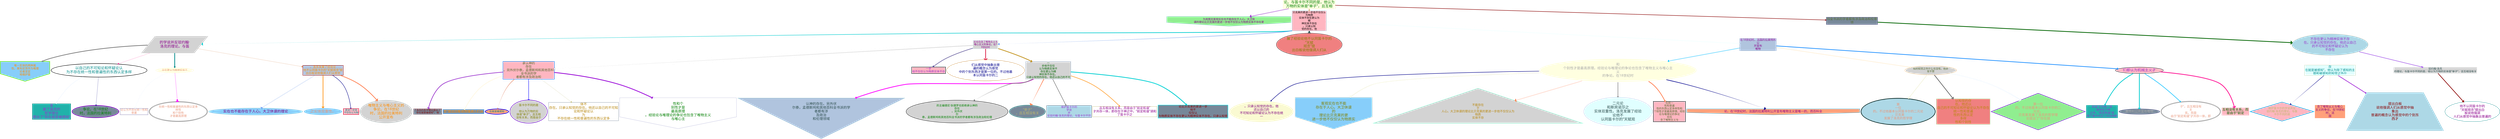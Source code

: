 strict digraph "" {
	graph [bb="0,0,40982,2267.2",
		bgcolor=transparent,
		labeljust=l,
		overlap=false,
		rankdir=TB,
		sep="+25,25"
	];
	node [fontname="Long Cang",
		label="\N"
	];
	"论。与笛卡尔不同的是，他认为
万物的实体是“单子”，且互相"	[color=cornsilk,
		fillcolor=lightyellow,
		fontcolor="#008000",
		fontsize=60,
		height=1.9444,
		label="论。与笛卡尔不同的是，他认为
万物的实体是“单子”，且互相",
		penwidth=7,
		pos="21437,2197.2",
		shape=box,
		style=filled,
		width=11.903];
	"为其既无客观实在也不能存在于人心。大卫休
谟的理论比贝克莱的更进一步他不仅仅认为物质实体不存在更"	[color=lightblue,
		fillcolor=lightgreen,
		fontcolor="#8B008B",
		fontsize=43,
		height=2.4764,
		label="为其既无客观实在也不能存在于人心。大卫休
谟的理论比贝克莱的更进一步他不仅仅认为物质实体不存在更",
		penwidth=6,
		pos="20114,1926.2",
		shape=invhouse,
		style=filled,
		width=28.43];
	"论。与笛卡尔不同的是，他认为
万物的实体是“单子”，且互相" -> "为其既无客观实在也不能存在于人心。大卫休
谟的理论比贝克莱的更进一步他不仅仅认为物质实体不存在更"	[arrowhead=normal,
		arrowsize=1.5,
		color=darkorchid,
		penwidth=12,
		pos="e,20465,1998.5 21098,2127.2 20909,2088.7 20673,2040.7 20479,2001.4",
		style=dashed];
	"贝克莱的更进一步他不仅仅认
为物质
实体不存在更认为
精
神实体不存在
。只承认知
觉的存在。他"	[color=lightblue,
		fillcolor=lightpink,
		fontcolor="#000000",
		fontsize=42,
		height=4.5833,
		label="贝克莱的更进一步他不仅仅认
为物质
实体不存在更认为
精
神实体不存在
。只承认知
觉的存在。他",
		penwidth=5,
		pos="21437,1926.2",
		shape=box,
		style=filled,
		width=7.8194];
	"论。与笛卡尔不同的是，他认为
万物的实体是“单子”，且互相" -> "贝克莱的更进一步他不仅仅认
为物质
实体不存在更认为
精
神实体不存在
。只承认知
觉的存在。他"	[arrowhead=invodot,
		arrowsize=1.25,
		color=burlywood,
		penwidth=9,
		pos="e,21437,2091.3 21437,2126.9 21437,2122.7 21437,2118.4 21437,2114",
		style=solid];
	"科全书派的学者都有涉及政治和伦理
领"	[color=darkslateblue,
		fillcolor=lightslategray,
		fontcolor="#556B2F",
		fontsize=52,
		height=1.6944,
		label="科全书派的学者都有涉及政治和伦理
领",
		penwidth=3,
		pos="30343,1926.2",
		shape=box,
		style=filled,
		width=11.736];
	"论。与笛卡尔不同的是，他认为
万物的实体是“单子”，且互相" -> "科全书派的学者都有涉及政治和伦理
领"	[arrowhead=empty,
		arrowsize=1.5,
		color=darkred,
		penwidth=7,
		pos="e,29920,1939.9 21866,2183.2 23369,2137.8 28388,1986.2 29905,1940.4",
		style=solid];
	"的学说并反驳约翰·
洛克的理论。与笛"	[color=darkseagreen,
		fillcolor=lightgrey,
		fontcolor="#8B008B",
		fontsize=60,
		height=3.8889,
		label="的学说并反驳约翰·
洛克的理论。与笛",
		penwidth=0,
		pos="2851.2,1537.3",
		shape=parallelogram,
		style=filled,
		width=14.774];
	"贝克莱的更进一步他不仅仅认
为物质
实体不存在更认为
精
神实体不存在
。只承认知
觉的存在。他" -> "的学说并反驳约翰·
洛克的理论。与笛"	[arrowhead=normal,
		arrowsize=1.25,
		color=darkturquoise,
		penwidth=12,
		pos="e,3280.6,1545.6 21155,1763.8 21152,1762.9 21149,1762 21146,1761.2 21006,1723.8 16058,1726.7 15912,1725.2 10960,1672.7 4951.7,1573.8 \
3293.3,1545.8",
		style=tapered];
	"论也包含了唯物主义与
唯心主义的争论。在1
8世纪时"	[color=lightcyan,
		fillcolor=lightgray,
		fontcolor="#8B008B",
		fontsize=40,
		height=1.9444,
		label="论也包含了唯物主义与
唯心主义的争论。在1
8世纪时",
		penwidth=5,
		pos="16128,1537.3",
		shape=box,
		style=filled,
		width=5.75];
	"贝克莱的更进一步他不仅仅认
为物质
实体不存在更认为
精
神实体不存在
。只承认知
觉的存在。他" -> "论也包含了唯物主义与
唯心主义的争论。在1
8世纪时"	[arrowhead=normal,
		arrowsize=1.75,
		color=cornflowerblue,
		penwidth=8,
		pos="e,16335,1544.8 21155,1763.9 21152,1763 21149,1762.1 21146,1761.2 20913,1694.5 17299,1575.5 16353,1545.4",
		style=tapered];
	"展了经验论他不认同笛卡尔的
“天赋
观念”提
出白板说他强调人们从"	[color=dimgrey,
		fillcolor=lightcoral,
		fontcolor="#808000",
		fontsize=57,
		height=5.218,
		label="展了经验论他不认同笛卡尔的
“天赋
观念”提
出白板说他强调人们从",
		penwidth=3,
		peripheries=2,
		pos="21437,1537.3",
		shape=ellipse,
		style=filled,
		width=15];
	"贝克莱的更进一步他不仅仅认
为物质
实体不存在更认为
精
神实体不存在
。只承认知
觉的存在。他" -> "展了经验论他不认同笛卡尔的
“天赋
观念”提
出白板说他强调人们从"	[arrowhead=invdot,
		arrowsize=1.5,
		color=darkslategray,
		penwidth=12,
		pos="e,21437,1725.3 21437,1761.1 21437,1758.2 21437,1755.4 21437,1752.5",
		style=solid];
	"在18世纪时，法国的拉美特利
公
开宣布
唯物"	[color=darkcyan,
		fillcolor=lightsteelblue,
		fontcolor="#8B008B",
		fontsize=45,
		height=2.8889,
		label="在18世纪时，法国的拉美特利
公
开宣布
唯物",
		penwidth=0,
		pos="28805,1537.3",
		shape=box,
		style=filled,
		width=8.4167];
	"贝克莱的更进一步他不仅仅认
为物质
实体不存在更认为
精
神实体不存在
。只承认知
觉的存在。他" -> "在18世纪时，法国的拉美特利
公
开宣布
唯物"	[arrowhead=halfopen,
		arrowsize=1.5,
		color=azure,
		penwidth=7,
		pos="e,28502,1554.2 21719,1910.4 22876,1849.6 27264,1619.3 28487,1555",
		style=solid];
	"不存在更认为精神实体不存
在。只承认知觉的存在。他还以自己
的不可知论和怀疑论认为
不存在"	[color=burlywood,
		fillcolor=lightblue,
		fontcolor="#9932CC",
		fontsize=54,
		height=4.9037,
		label="不存在更认为精神实体不存
在。只承认知觉的存在。他还以自己
的不可知论和怀疑论认为
不存在",
		penwidth=1,
		peripheries=2,
		pos="38189,1537.3",
		shape=ellipse,
		style=filled,
		width=17.416];
	"科全书派的学者都有涉及政治和伦理
领" -> "不存在更认为精神实体不存
在。只承认知觉的存在。他还以自己
的不可知论和怀疑论认为
不存在"	[arrowhead=normal,
		arrowsize=2,
		color=darkgreen,
		penwidth=12,
		pos="e,37572,1568.7 30766,1904.3 32064,1840.3 36002,1646.2 37552,1569.7",
		style=solid];
	"唯一实体的两种属
性。莱布尼茨作为唯理
论者坚定
地维护笛"	[color=chartreuse,
		fillcolor=lightskyblue,
		fontcolor="#FF8C00",
		fontsize=45,
		height=5.05,
		label="唯一实体的两种属
性。莱布尼茨作为唯理
论者坚定
地维护笛",
		penwidth=8,
		pos="408.17,1124.5",
		shape=invhouse,
		style=filled,
		width=11.338];
	"的学说并反驳约翰·
洛克的理论。与笛" -> "唯一实体的两种属
性。莱布尼茨作为唯理
论者坚定
地维护笛"	[arrowhead=diamond,
		arrowsize=1.25,
		color=dimgrey,
		penwidth=10,
		pos="e,701.5,1271.4 2421,1527.9 2005.8,1510.8 1362.8,1460.3 825.17,1313.5 789.07,1303.6 752.14,1291 715.89,1277",
		style=solid];
	"以自己的不可知论和怀疑论认
为不存在统一性和普遍性的东西认定多样"	[color=dimgray,
		fillcolor=white,
		fontcolor="#008B8B",
		fontsize=60,
		height=2.9721,
		label="以自己的不可知论和怀疑论认
为不存在统一性和普遍性的东西认定多样",
		penwidth=5,
		peripheries=3,
		pos="1618.2,1124.5",
		shape=ellipse,
		style=filled,
		width=21.769];
	"的学说并反驳约翰·
洛克的理论。与笛" -> "以自己的不可知论和怀疑论认
为不存在统一性和普遍性的东西认定多样"	[arrowhead=normal,
		arrowsize=1.5,
		color=deeppink,
		penwidth=6,
		pos="e,1913.1,1223.7 2433.7,1397.2 2267.9,1342 2080.6,1279.5 1927.3,1228.5",
		style=dotted];
	存在更认为精神实体不	[color=cornsilk,
		fillcolor=lightyellow,
		fontcolor="#E9967A",
		fontsize=42,
		height=1.1718,
		label=存在更认为精神实体不,
		penwidth=1,
		peripheries=2,
		pos="2851.2,1124.5",
		shape=ellipse,
		style=filled,
		width=8.6946];
	"的学说并反驳约翰·
洛克的理论。与笛" -> 存在更认为精神实体不	[arrowhead=ediamond,
		arrowsize=2,
		color=darkcyan,
		penwidth=12,
		pos="e,2851.2,1166.8 2851.2,1397.2 2851.2,1327.5 2851.2,1246.3 2851.2,1191",
		style=solid];
	"。洛克发展了经验论
他不认同笛卡尔的“天赋观念”提
出白板说他强调人们从感觉"	[color=brown,
		fillcolor=lightsteelblue,
		fontcolor="#FF8C00",
		fontsize=47,
		height=2.2778,
		label="。洛克发展了经验论
他不认同笛卡尔的“天赋观念”提
出白板说他强调人们从感觉",
		penwidth=7,
		pos="5271.2,1124.5",
		shape=box,
		style=filled,
		width=9.1944];
	"的学说并反驳约翰·
洛克的理论。与笛" -> "。洛克发展了经验论
他不认同笛卡尔的“天赋观念”提
出白板说他强调人们从感觉"	[arrowhead=ediamond,
		arrowsize=1.75,
		color=chocolate,
		penwidth=6,
		pos="e,4939.9,1181.7 3224.3,1473 3686.2,1394.6 4466.9,1262 4918.9,1185.3",
		style=dotted];
	"承认神的
存在
。另外伏尔泰，孟德斯鸠和其他百科
全书派的学
者都有涉及政治和"	[color=dodgerblue,
		fillcolor=lightpink,
		fontcolor="#556B2F",
		fontsize=52,
		height=4.0694,
		label="承认神的
存在
。另外伏尔泰，孟德斯鸠和其他百科
全书派的学
者都有涉及政治和",
		penwidth=7,
		pos="8638.2,1124.5",
		shape=box,
		style=filled,
		width=11.736];
	"论也包含了唯物主义与
唯心主义的争论。在1
8世纪时" -> "承认神的
存在
。另外伏尔泰，孟德斯鸠和其他百科
全书派的学
者都有涉及政治和"	[arrowhead=normal,
		arrowsize=1,
		color=gainsboro,
		penwidth=12,
		pos="e,9060.7,1148.6 15921,1525 14909,1469.5 10481,1226.5 9070.8,1149.2",
		style=tapered];
	"一步
他不仅仅认为物质实体不存"	[color=darkslategrey,
		fillcolor=lightpink,
		fontcolor="#9932CC",
		fontsize=45,
		height=1.5,
		label="一步
他不仅仅认为物质实体不存",
		penwidth=8,
		pos="15194,1124.5",
		shape=box,
		style=filled,
		width=7.7361];
	"论也包含了唯物主义与
唯心主义的争论。在1
8世纪时" -> "一步
他不仅仅认为物质实体不存"	[arrowhead=normal,
		arrowsize=2,
		color=darkslateblue,
		penwidth=7,
		pos="e,15264,1178.6 15921,1479.4 15792,1440.3 15623,1382.9 15481,1313.5 15410,1278.8 15336,1229.7 15281,1190.4",
		style=solid];
	"们从感觉中抽象出普
遍的概念认为感觉
中的个别东西才是第一位的。不过他基
本认同笛卡尔的二"	[color=burlywood,
		fillcolor=white,
		fontcolor="#00008B",
		fontsize=52,
		height=4.7466,
		label="们从感觉中抽象出普
遍的概念认为感觉
中的个别东西才是第一位的。不过他基
本认同笛卡尔的二",
		penwidth=4,
		peripheries=2,
		pos="16128,1124.5",
		shape=ellipse,
		style=filled,
		width=17.71];
	"论也包含了唯物主义与
唯心主义的争论。在1
8世纪时" -> "们从感觉中抽象出普
遍的概念认为感觉
中的个别东西才是第一位的。不过他基
本认同笛卡尔的二"	[arrowhead=curve,
		arrowsize=1.75,
		color=crimson,
		penwidth=11,
		pos="e,16128,1295.6 16128,1467.1 16128,1424.7 16128,1368.2 16128,1313.4",
		style=solid];
	"一
步他不仅仅
认为物质实体不
存在更认为精
神实体不存在。
只承认知觉的存在。他还以自己的不可"	[color=lightsteelblue,
		fillcolor=lightgray,
		fontcolor="#006400",
		fontsize=43,
		height=4.0278,
		label="一
步他不仅仅
认为物质实体不
存在更认为精
神实体不存在。
只承认知觉的存在。他还以自己的不可",
		penwidth=5,
		pos="17155,1124.5",
		shape=box,
		style=filled,
		width=10.319];
	"论也包含了唯物主义与
唯心主义的争论。在1
8世纪时" -> "一
步他不仅仅
认为物质实体不
存在更认为精
神实体不存在。
只承认知觉的存在。他还以自己的不可"	[arrowhead=normal,
		arrowsize=1.25,
		color=darkgoldenrod,
		penwidth=11,
		pos="e,16874,1269.5 16335,1472.4 16464,1431.1 16631,1373.8 16775,1313.5 16804,1301.6 16833,1288.5 16862,1274.9",
		style=bold];
	"和
个别性才是最高原理。经验论与唯理论的争论也包含了唯物主义与唯心主
义
的争论。在18世纪时"	[color=darkorange,
		fillcolor=lightyellow,
		fontcolor="#A9A9A9",
		fontsize=56,
		height=5.2505,
		label="和
个别性才是最高原理。经验论与唯理论的争论也包含了唯物主义与唯心主
义
的争论。在18世纪时",
		penwidth=0,
		peripheries=3,
		pos="26504,1124.5",
		shape=ellipse,
		style=filled,
		width=35.911];
	"在18世纪时，法国的拉美特利
公
开宣布
唯物" -> "和
个别性才是最高原理。经验论与唯理论的争论也包含了唯物主义与唯心主
义
的争论。在18世纪时"	[arrowhead=normal,
		arrowsize=1,
		color=deepskyblue,
		penwidth=11,
		pos="e,27320,1271.1 28502,1482.2 28205,1429.1 27738,1345.7 27330,1272.9",
		style=dashed];
	"知的知觉之外什么也没有。他非
常不赞"	[color=bisque,
		fillcolor=lightgray,
		fontcolor="#556B2F",
		fontsize=41,
		height=2.036,
		label="知的知觉之外什么也没有。他非
常不赞",
		penwidth=6,
		peripheries=2,
		pos="31639,1124.5",
		shape=ellipse,
		style=filled,
		width=11.778];
	"在18世纪时，法国的拉美特利
公
开宣布
唯物" -> "知的知觉之外什么也没有。他非
常不赞"	[arrowhead=box,
		arrowsize=1.25,
		color=blanchedalmond,
		penwidth=8,
		pos="e,31317,1172.2 29108,1492.4 29643,1414.9 30748,1254.6 31304,1174",
		style=solid];
	们都认为机械主义才	[color=darkslategrey,
		fillcolor=lightpink,
		fontcolor="#9932CC",
		fontsize=60,
		height=1.4535,
		label=们都认为机械主义才,
		penwidth=6,
		peripheries=1,
		pos="35069,1124.5",
		shape=ellipse,
		style=filled,
		width=10.941];
	"在18世纪时，法国的拉美特利
公
开宣布
唯物" -> 们都认为机械主义才	[arrowhead=normal,
		arrowsize=1,
		color=dodgerblue,
		penwidth=11,
		pos="e,34719,1148.4 29108,1516.4 30150,1448.1 33583,1222.9 34708,1149.1",
		style=solid];
	"存
在就是被感知”。他认为除了感知的主
题和被感知的知觉之外什"	[color=darkkhaki,
		fillcolor=lightcyan,
		fontcolor="#008B8B",
		fontsize=50,
		height=2.4028,
		label="存
在就是被感知”。他认为除了感知的主
题和被感知的知觉之外什",
		penwidth=2,
		pos="38189,1124.5",
		shape=box,
		style=filled,
		width=11.625];
	"不存在更认为精神实体不存
在。只承认知觉的存在。他还以自己
的不可知论和怀疑论认为
不存在" -> "存
在就是被感知”。他认为除了感知的主
题和被感知的知觉之外什"	[arrowhead=normal,
		arrowsize=1,
		color=aliceblue,
		penwidth=6,
		pos="e,38189,1211.1 38189,1360.6 38189,1312.8 38189,1262.8 38189,1221.2",
		style=bold];
	"驳约翰·洛克
的理论。与笛卡尔不同的是，他认为万物的实体是“单子”，且互相没有关"	[color=white,
		fillcolor=lightgray,
		fontcolor="#2F4F4F",
		fontsize=43,
		height=1.4167,
		label="驳约翰·洛克
的理论。与笛卡尔不同的是，他认为万物的实体是“单子”，且互相没有关",
		penwidth=4,
		pos="39921,1124.5",
		shape=box,
		style=filled,
		width=19.028];
	"不存在更认为精神实体不存
在。只承认知觉的存在。他还以自己
的不可知论和怀疑论认为
不存在" -> "驳约翰·洛克
的理论。与笛卡尔不同的是，他认为万物的实体是“单子”，且互相没有关"	[arrowhead=invdot,
		arrowsize=1.5,
		color=blueviolet,
		penwidth=6,
		pos="e,39710,1175.5 38667,1423 38997,1344.6 39423,1243.7 39684,1181.8",
		style=solid];
	"发
展了洛克的
哲学理论
提出了“存在就是被感知”"	[color=firebrick,
		fillcolor=lightseagreen,
		fontcolor="#9932CC",
		fontsize=58,
		height=3.6667,
		label="发
展了洛克的
哲学理论
提出了“存在就是被感知”",
		penwidth=1,
		pos="841.17,449.72",
		shape=box,
		style=filled,
		width=8.7917];
	"以自己的不可知论和怀疑论认
为不存在统一性和普遍性的东西认定多样" -> "发
展了洛克的
哲学理论
提出了“存在就是被感知”"	[arrowhead=invdot,
		arrowsize=2,
		color=aliceblue,
		penwidth=6,
		pos="e,912.96,581.83 1363.1,1023.2 1295.3,989.78 1225,948.33 1167.2,899.44 1072.1,819.1 989.97,705.53 931.91,612.74",
		style=solid];
	"争论。在18世纪
时，法国的拉美特利"	[color=darkviolet,
		fillcolor=lightslategrey,
		fontcolor="#008000",
		fontsize=58,
		height=2.7824,
		label="争论。在18世纪
时，法国的拉美特利",
		penwidth=5,
		peripheries=2,
		pos="1559.2,449.72",
		shape=ellipse,
		style=filled,
		width=10.639];
	"以自己的不可知论和怀疑论认
为不存在统一性和普遍性的东西认定多样" -> "争论。在18世纪
时，法国的拉美特利"	[arrowhead=box,
		arrowsize=1,
		color=darkblue,
		penwidth=8,
		pos="e,1567.9,550.09 1608.9,1017.2 1597.9,892.41 1579.8,686.36 1568.8,560.16",
		style=dotted];
	"论认为不存在统一性和
普遍"	[color=darkslateblue,
		fillcolor=lightskyblue,
		fontcolor="#E9967A",
		fontsize=44,
		height=1.4444,
		label="论认为不存在统一性和
普遍",
		penwidth=3,
		pos="2190.2,449.72",
		shape=box,
		width=6.375];
	存在更认为精神实体不 -> "论认为不存在统一性和
普遍"	[arrowhead=normal,
		arrowsize=1.5,
		color=aliceblue,
		penwidth=9,
		pos="e,2206.1,501.91 2738.1,1085 2645.5,1048.9 2516,987.26 2428.2,899.44 2315.9,787.2 2243.8,610.86 2210.9,516.12",
		style=dotted];
	"在统一性和普遍性的东西认定多
样性
和个别性
才是最高原理"	[color=darkgrey,
		fillcolor=lightsteelblue,
		fontcolor="#E9967A",
		fontsize=46,
		height=4.3863,
		label="在统一性和普遍性的东西认定多
样性
和个别性
才是最高原理",
		penwidth=8,
		peripheries=3,
		pos="2910.2,449.72",
		shape=ellipse,
		width=13.127];
	存在更认为精神实体不 -> "在统一性和普遍性的东西认定多
样性
和个别性
才是最高原理"	[arrowhead=invodot,
		arrowsize=1.75,
		color=fuchsia,
		penwidth=11,
		pos="e,2896.4,607.57 2854.8,1082.1 2862.4,995.93 2880.2,792.24 2893.6,639.36",
		style=dotted];
	实在也不能存在于人心。大卫休谟的理论	[color=lightblue,
		fillcolor=lightskyblue,
		fontcolor="#800080",
		fontsize=59,
		height=1.545,
		label=实在也不能存在于人心。大卫休谟的理论,
		penwidth=4,
		peripheries=2,
		pos="4170.2,449.72",
		shape=ellipse,
		style=filled,
		width=21.383];
	"。洛克发展了经验论
他不认同笛卡尔的“天赋观念”提
出白板说他强调人们从感觉" -> 实在也不能存在于人心。大卫休谟的理论	[arrowhead=inv,
		arrowsize=1.5,
		color=cornflowerblue,
		penwidth=10,
		pos="e,4259.3,505.18 5138.4,1042.3 4915.8,906.3 4472.1,635.22 4272.1,513.01",
		style=dotted];
	之实体双重性。	[color=blueviolet,
		fillcolor=lightskyblue,
		fontcolor="#E9967A",
		fontsize=60,
		height=1.5646,
		label=之实体双重性。,
		penwidth=0,
		peripheries=2,
		pos="5271.2,449.72",
		shape=ellipse,
		style=filled,
		width=8.6946];
	"。洛克发展了经验论
他不认同笛卡尔的“天赋观念”提
出白板说他强调人们从感觉" -> 之实体双重性。	[arrowhead=normal,
		arrowsize=1.5,
		color=darkorange,
		penwidth=10,
		pos="e,5271.2,506.3 5271.2,1042.3 5271.2,909.29 5271.2,647.1 5271.2,521.31",
		style=solid];
	"更进一步他
不仅仅认为物"	[color=crimson,
		fillcolor=lightpink,
		fontcolor="#008B8B",
		fontsize=40,
		height=1.3333,
		label="更进一步他
不仅仅认为物",
		penwidth=7,
		pos="5730.2,449.72",
		shape=box,
		style=filled,
		width=3.5417];
	"。洛克发展了经验论
他不认同笛卡尔的“天赋观念”提
出白板说他强调人们从感觉" -> "更进一步他
不仅仅认为物"	[arrowhead=vee,
		arrowsize=1.5,
		color=darkblue,
		penwidth=6,
		pos="e,5726,497.81 5430.3,1042.4 5488.7,1005.8 5550.9,957.51 5593.2,899.44 5680,780.26 5712.5,605.26 5724.1,512.97",
		style=solid];
	"唯物主义与唯心主义的
争论。在18世纪
时，法国的拉美特利
公开宣布"	[color=cadetblue,
		fillcolor=lightgrey,
		fontcolor="#FF8C00",
		fontsize=59,
		height=5.264,
		label="唯物主义与唯心主义的
争论。在18世纪
时，法国的拉美特利
公开宣布",
		penwidth=1,
		peripheries=1,
		pos="6306.2,449.72",
		shape=ellipse,
		style=filled,
		width=11.962];
	"。洛克发展了经验论
他不认同笛卡尔的“天赋观念”提
出白板说他强调人们从感觉" -> "唯物主义与唯心主义的
争论。在18世纪
时，法国的拉美特利
公开宣布"	[arrowhead=normal,
		arrowsize=2,
		color=coral,
		penwidth=11,
		pos="e,6164.3,628.88 5561.7,1042.4 5662.7,1007.1 5773.7,959.71 5866.2,899.44 5972.5,830.17 6073,731.25 6151,643.91",
		style=solid];
	"了洛克的哲学理论提出了“
存在就是被感知”。他"	[color=lightcoral,
		fillcolor=lightslategrey,
		fontcolor="#800000",
		fontsize=40,
		height=1.3333,
		label="了洛克的哲学理论提出了“
存在就是被感知”。他",
		penwidth=2,
		pos="6988.2,449.72",
		shape=box,
		style=filled,
		width=6.4861];
	"承认神的
存在
。另外伏尔泰，孟德斯鸠和其他百科
全书派的学
者都有涉及政治和" -> "了洛克的哲学理论提出了“
存在就是被感知”。他"	[arrowhead=normal,
		arrowsize=1.5,
		color=darkorchid,
		penwidth=10,
		pos="e,6999,498 8215.3,1097.1 7859.9,1067.7 7385.9,1009 7231.2,899.44 7097.2,804.57 7029.9,611.97 7002.9,512.8",
		style=solid];
	念”提出白板说他强调人们从	[color=dodgerblue,
		fillcolor=lightslategray,
		fontcolor="#FF8C00",
		fontsize=53,
		height=0.91667,
		label=念”提出白板说他强调人们从,
		penwidth=6,
		pos="7577.2,449.72",
		shape=box,
		style=filled,
		width=9.3611];
	"承认神的
存在
。另外伏尔泰，孟德斯鸠和其他百科
全书派的学
者都有涉及政治和" -> 念”提出白板说他强调人们从	[arrowhead=invdot,
		arrowsize=1.25,
		color=cornsilk,
		penwidth=8,
		pos="e,7593,483.02 8215.7,1037.6 8114.2,1004.8 8010.1,960.07 7923.2,899.44 7769.7,792.43 7653.3,596.71 7603.6,503.18",
		style=solid];
	在就是被感知	[color=blue,
		fillcolor=lightsalmon,
		fontcolor="#008080",
		fontsize=41,
		height=1.1521,
		label=在就是被感知,
		penwidth=6,
		peripheries=2,
		pos="8123.2,449.72",
		shape=ellipse,
		style=filled,
		width=5.2966];
	"承认神的
存在
。另外伏尔泰，孟德斯鸠和其他百科
全书派的学
者都有涉及政治和" -> 在就是被感知	[arrowhead=normal,
		arrowsize=1,
		color=darksalmon,
		penwidth=9,
		pos="e,8133.2,491.17 8401.4,977.63 8372.5,953.76 8345.2,927.54 8322.2,899.44 8220.1,774.65 8160.2,589.2 8135.9,500.93",
		style=tapered];
	"笛卡尔不同的是
，
他认为万物的实
体是“单子”，且互相
没有关系，而是由于"	[color=blueviolet,
		fillcolor=lightgray,
		fontcolor="#808000",
		fontsize=46,
		height=5.2769,
		label="笛卡尔不同的是
，
他认为万物的实
体是“单子”，且互相
没有关系，而是由于",
		penwidth=4,
		peripheries=2,
		pos="8638.2,449.72",
		shape=ellipse,
		style=filled,
		width=8.5178];
	"承认神的
存在
。另外伏尔泰，孟德斯鸠和其他百科
全书派的学
者都有涉及政治和" -> "笛卡尔不同的是
，
他认为万物的实
体是“单子”，且互相
没有关系，而是由于"	[arrowhead=curve,
		arrowsize=1.75,
		color=blue,
		penwidth=6,
		pos="e,8638.2,639.82 8638.2,977.9 8638.2,884.31 8638.2,761.27 8638.2,657.6",
		style=solid];
	"体不
存在。只承认知觉的存在。他还以自己的不可知
论和怀疑论认
为
不存在统一性和普遍性的东西认定多"	[color=lightslategray,
		fillcolor=lightpink,
		fontcolor="#B8860B",
		fontsize=54,
		height=4.2083,
		label="体不
存在。只承认知觉的存在。他还以自己的不可知
论和怀疑论认
为
不存在统一性和普遍性的东西认定多",
		penwidth=4,
		pos="9538.2,449.72",
		shape=box,
		width=15.986];
	"承认神的
存在
。另外伏尔泰，孟德斯鸠和其他百科
全书派的学
者都有涉及政治和" -> "体不
存在。只承认知觉的存在。他还以自己的不可知
论和怀疑论认
为
不存在统一性和普遍性的东西认定多"	[arrowhead=normal,
		arrowsize=1.5,
		color=darkkhaki,
		penwidth=6,
		pos="e,9345.9,601.41 8845.9,977.88 8882.2,951.99 8919.4,925.1 8954.2,899.44 9081.6,805.38 9222.4,697.3 9333.9,610.78",
		style=dotted];
	"性和个
别性才是
最高原理
。经验论与唯理论的争论也包含了唯物主义
与唯心主"	[color=darkblue,
		fillcolor=lightgreen,
		fontcolor="#008000",
		fontsize=57,
		height=7.842,
		label="性和个
别性才是
最高原理
。经验论与唯理论的争论也包含了唯物主义
与唯心主",
		penwidth=1,
		pos="11093,449.72",
		shape=invhouse,
		width=26.707];
	"承认神的
存在
。另外伏尔泰，孟德斯鸠和其他百科
全书派的学
者都有涉及政治和" -> "性和个
别性才是
最高原理
。经验论与唯理论的争论也包含了唯物主义
与唯心主"	[arrowhead=inv,
		arrowsize=1,
		color=darkviolet,
		penwidth=12,
		pos="e,10670,678.04 9060.9,1091.7 9361.7,1061.4 9772.8,1004.2 10122,899.44 10304,844.83 10496,762.13 10661,682.55",
		style=solid];
	"认神的存在。另外伏
尔泰，孟德斯鸠和其他百科全书派的学
者都有涉
及政治
和伦理领域"	[color=lightseagreen,
		fillcolor=lightsteelblue,
		fontcolor="#2F4F4F",
		fontsize=56,
		height=12.492,
		label="认神的存在。另外伏
尔泰，孟德斯鸠和其他百科全书派的学
者都有涉
及政治
和伦理领域",
		penwidth=1,
		pos="13448,449.72",
		shape=invtriangle,
		style=filled,
		width=38.223];
	"一
步他不仅仅
认为物质实体不
存在更认为精
神实体不存在。
只承认知觉的存在。他还以自己的不可" -> "认神的存在。另外伏
尔泰，孟德斯鸠和其他百科全书派的学
者都有涉
及政治
和伦理领域"	[arrowhead=open,
		arrowsize=1.75,
		color=fuchsia,
		penwidth=12,
		pos="e,14011,674.77 16902,979.4 16861,961.45 16818,945.79 16775,935.44 16565,884.35 15046,935.08 14833,899.44 14563,854.12 14272,766.53 \
14028,680.68",
		style=solid];
	"的主编德尼·狄德罗也拒绝承认神的
存在
。另外伏
尔
泰，孟德斯鸠和其他百科全书派的学者都有涉及政治和伦理"	[color=dimgrey,
		fillcolor=lightgrey,
		fontcolor="#008000",
		fontsize=44,
		height=5.0934,
		label="的主编德尼·狄德罗也拒绝承认神的
存在
。另外伏
尔
泰，孟德斯鸠和其他百科全书派的学者都有涉及政治和伦理",
		penwidth=3,
		peripheries=3,
		pos="15675,449.72",
		shape=ellipse,
		style=filled,
		width=23.144];
	"一
步他不仅仅
认为物质实体不
存在更认为精
神实体不存在。
只承认知觉的存在。他还以自己的不可" -> "的主编德尼·狄德罗也拒绝承认神的
存在
。另外伏
尔
泰，孟德斯鸠和其他百科全书派的学者都有涉及政治和伦理"	[arrowhead=normal,
		arrowsize=1,
		color=dimgrey,
		penwidth=11,
		pos="e,15941,623.7 16891,979.46 16853,962.64 16814,947.29 16775,935.44 16665,901.33 16627,935.21 16517,899.44 16318,834.64 16110,724.18 \
15950,629.08",
		style=tapered];
	"“单子”
，且互相没有关"	[color=cadetblue,
		fillcolor=lightslategray,
		fontcolor="#BDB76B",
		fontsize=55,
		height=2.7757,
		label="“单子”
，且互相没有关",
		penwidth=5,
		peripheries=3,
		pos="16817,449.72",
		shape=ellipse,
		style=filled,
		width=8.079];
	"一
步他不仅仅
认为物质实体不
存在更认为精
神实体不存在。
只承认知觉的存在。他还以自己的不可" -> "“单子”
，且互相没有关"	[arrowhead=normal,
		arrowsize=2,
		color=coral,
		penwidth=11,
		pos="e,16866,548.37 17083,979.14 17021,855.86 16933,680.81 16875,566.52",
		style=tapered];
	"维护笛卡尔的
学说
并
反驳约翰·洛克的理论。与笛卡尔不同"	[color=lightslategrey,
		fillcolor=lightblue,
		fontcolor="#9932CC",
		fontsize=44,
		height=2.7778,
		label="维护笛卡尔的
学说
并
反驳约翰·洛克的理论。与笛卡尔不同",
		penwidth=6,
		pos="17494,449.72",
		shape=box,
		style=filled,
		width=10.236];
	"一
步他不仅仅
认为物质实体不
存在更认为精
神实体不存在。
只承认知觉的存在。他还以自己的不可" -> "维护笛卡尔的
学说
并
反驳约翰·洛克的理论。与笛卡尔不同"	[arrowhead=halfopen,
		arrowsize=1.75,
		color=dimgray,
		penwidth=7,
		pos="e,17444,549.89 17228,979.14 17290,855.52 17379,679.86 17436,565.59",
		style=solid];
	"且互相没有关系，而是由于“前定和谐”
才共存一体，即存在于神之中。“前定和谐”调和
了笛卡尔之"	[color=darkkhaki,
		fillcolor=white,
		fontcolor="#8B008B",
		fontsize=50,
		height=2.4028,
		label="且互相没有关系，而是由于“前定和谐”
才共存一体，即存在于神之中。“前定和谐”调和
了笛卡尔之",
		penwidth=4,
		pos="18408,449.72",
		shape=box,
		style=filled,
		width=14.653];
	"一
步他不仅仅
认为物质实体不
存在更认为精
神实体不存在。
只承认知觉的存在。他还以自己的不可" -> "且互相没有关系，而是由于“前定和谐”
才共存一体，即存在于神之中。“前定和谐”调和
了笛卡尔之"	[arrowhead=normal,
		arrowsize=1.25,
		color=darkorange,
		penwidth=7,
		pos="e,18327,536.44 17527,1037.2 17641,1002.9 17765,957.48 17871,899.44 18046,803.81 18218,646.11 18318,545.4",
		style=solid];
	"论比贝克莱的更进一步
他不
仅仅认
为物质实体不存在更认为精神实体不存在。只承认知觉"	[color=aqua,
		fillcolor=lightslategrey,
		fontcolor="#800000",
		fontsize=47,
		height=3,
		label="论比贝克莱的更进一步
他不
仅仅认
为物质实体不存在更认为精神实体不存在。只承认知觉",
		penwidth=6,
		pos="19529,449.72",
		shape=box,
		style=filled,
		width=15.986];
	"一
步他不仅仅
认为物质实体不
存在更认为精
神实体不存在。
只承认知觉的存在。他还以自己的不可" -> "论比贝克莱的更进一步
他不
仅仅认
为物质实体不存在更认为精神实体不存在。只承认知觉"	[arrowhead=vee,
		arrowsize=1.5,
		color=darkturquoise,
		penwidth=12,
		pos="e,19426,557.91 17527,1099.9 17974,1067.5 18695,1001.6 18944,899.44 19128,823.79 19305,674.25 19415,568.63",
		style=solid];
	"。只承认知觉的存在。他
还以自己的
不可知论和怀疑论认为不存在统
一"	[color=chocolate,
		fillcolor=lightgoldenrodyellow,
		fontcolor="#800080",
		fontsize=51,
		height=4.7791,
		label="。只承认知觉的存在。他
还以自己的
不可知论和怀疑论认为不存在统
一",
		penwidth=0,
		peripheries=3,
		pos="20647,449.72",
		shape=ellipse,
		style=filled,
		width=14.58];
	"和
个别性才是最高原理。经验论与唯理论的争论也包含了唯物主义与唯心主
义
的争论。在18世纪时" -> "。只承认知觉的存在。他
还以自己的
不可知论和怀疑论认为不存在统
一"	[arrowhead=normal,
		arrowsize=1.25,
		color=darkblue,
		penwidth=7,
		pos="e,20789,615.62 25214,1112.6 23758,1093.5 21546,1041.2 21181,899.44 21033,841.72 20896,724.7 20798,624.63",
		style=solid];
	"客观实在也不能
存在于人心。大卫休谟
的
理论比贝克莱的更
进一步他不仅仅认为物质实"	[color=antiquewhite,
		fillcolor=lightskyblue,
		fontcolor="#808000",
		fontsize=59,
		height=8.0848,
		label="客观实在也不能
存在于人心。大卫休谟
的
理论比贝克莱的更
进一步他不仅仅认为物质实",
		penwidth=6,
		pos="21826,449.72",
		shape=invhouse,
		style=filled,
		width=17.675];
	"和
个别性才是最高原理。经验论与唯理论的争论也包含了唯物主义与唯心主
义
的争论。在18世纪时" -> "客观实在也不能
存在于人心。大卫休谟
的
理论比贝克莱的更
进一步他不仅仅认为物质实"	[arrowhead=normal,
		arrowsize=2,
		color=beige,
		penwidth=8,
		pos="e,22092,685.34 25236,1087.7 24152,1051.4 22728,987.91 22471,899.44 22342,854.92 22215,776.48 22108,697.5",
		style=bold];
	"不能存在
于
人心。大卫休谟的理论比贝克莱的更进一步他不仅仅认为
物质
实体不存"	[color=aquamarine,
		fillcolor=lightgray,
		fontcolor="#B8860B",
		fontsize=48,
		height=10.724,
		label="不能存在
于
人心。大卫休谟的理论比贝克莱的更进一步他不仅仅认为
物质
实体不存",
		penwidth=5,
		pos="24201,449.72",
		shape=triangle,
		style=filled,
		width=47.808];
	"和
个别性才是最高原理。经验论与唯理论的争论也包含了唯物主义与唯心主
义
的争论。在18世纪时" -> "不能存在
于
人心。大卫休谟的理论比贝克莱的更进一步他不仅仅认为
物质
实体不存"	[arrowhead=normal,
		arrowsize=1.5,
		color=coral,
		penwidth=12,
		pos="e,24814,629.73 25928,955.22 25594,857.45 25172,734.18 24828,633.96",
		style=dotted];
	"二元论
和斯宾诺莎之
实体双重性。洛克发展了经验
论他不
认同笛卡尔的“天赋观"	[color=darkorchid,
		fillcolor=lightcyan,
		fontcolor="#2F4F4F",
		fontsize=60,
		height=6.6389,
		label="二元论
和斯宾诺莎之
实体双重性。洛克发展了经验
论他不
认同笛卡尔的“天赋观",
		penwidth=1,
		peripheries=1,
		pos="26504,449.72",
		shape=ellipse,
		style=filled,
		width=15.655];
	"和
个别性才是最高原理。经验论与唯理论的争论也包含了唯物主义与唯心主
义
的争论。在18世纪时" -> "二元论
和斯宾诺莎之
实体双重性。洛克发展了经验
论他不
认同笛卡尔的“天赋观"	[arrowhead=normal,
		arrowsize=1,
		color=dimgray,
		penwidth=7,
		pos="e,26504,688.86 26504,935.17 26504,862.07 26504,777.31 26504,699.32",
		style=solid];
	"在统一
性和普遍
性的东西认定多样性和
个别性才是最高原理。经验
论与唯理论的争论
也包
含了唯物主义与"	[color=darkslategray,
		fillcolor=lightpink,
		fontcolor="#556B2F",
		fontsize=43,
		height=4.6806,
		label="在统一
性和普遍
性的东西认定多样性和
个别性才是最高原理。经验
论与唯理论的争论
也包
含了唯物主义与",
		penwidth=8,
		pos="27351,449.72",
		shape=box,
		style=filled,
		width=7.3611];
	"和
个别性才是最高原理。经验论与唯理论的争论也包含了唯物主义与唯心主
义
的争论。在18世纪时" -> "在统一
性和普遍
性的东西认定多样性和
个别性才是最高原理。经验
论与唯理论的争论
也包
含了唯物主义与"	[arrowhead=invodot,
		arrowsize=1,
		color=coral,
		penwidth=11,
		pos="e,27282,618.24 27007,950.21 27032,934.6 27055,917.71 27077,899.44 27162,828.57 27228,724.6 27273,634.58",
		style=solid];
	论。在18世纪时，法国的拉美特利公开宣布唯物主义是唯一的，而百科全	[color=deepskyblue,
		fillcolor=lightsalmon,
		fontcolor="#8B008B",
		fontsize=50,
		height=1.5296,
		label=论。在18世纪时，法国的拉美特利公开宣布唯物主义是唯一的，而百科全,
		penwidth=4,
		pos="29059,449.72",
		shape=invhouse,
		style=filled,
		width=39.574];
	"和
个别性才是最高原理。经验论与唯理论的争论也包含了唯物主义与唯心主
义
的争论。在18世纪时" -> 论。在18世纪时，法国的拉美特利公开宣布唯物主义是唯一的，而百科全	[arrowhead=normal,
		arrowsize=2,
		color=darkblue,
		penwidth=10,
		pos="e,28935,494.38 27300,975.36 27409,951.76 27520,926.23 27625,899.44 28104,777 28660,589.9 28916,500.99",
		style=tapered];
	"第
一位
的。不过他基本认同笛卡尔的二元论
。贝克莱
发展了洛克的哲学理"	[color=darkslategrey,
		fillcolor=lightblue,
		fontcolor="#E9967A",
		fontsize=52,
		height=5.9773,
		label="第
一位
的。不过他基本认同笛卡尔的二元论
。贝克莱
发展了洛克的哲学理",
		penwidth=6,
		peripheries=3,
		pos="31107,449.72",
		shape=ellipse,
		style=filled,
		width=16.82];
	"知的知觉之外什么也没有。他非
常不赞" -> "第
一位
的。不过他基本认同笛卡尔的二元论
。贝克莱
发展了洛克的哲学理"	[arrowhead=normal,
		arrowsize=1.75,
		color=beige,
		penwidth=9,
		pos="e,31271,657.28 31582,1051.8 31511,961.7 31386,802.91 31281,671.16",
		style=solid];
	"认知觉的存
在。他还以
自己的不可知论和怀疑论认为不存在
统一性和普遍
性的东西认定
多样
性和个别性"	[color=lightgreen,
		fillcolor=lightcoral,
		fontcolor="#B8860B",
		fontsize=54,
		height=5.8472,
		label="认知觉的存
在。他还以
自己的不可知论和怀疑论认为不存在
统一性和普遍
性的东西认定
多样
性和个别性",
		penwidth=4,
		pos="32171,449.72",
		shape=box,
		style=filled,
		width=12.236];
	"知的知觉之外什么也没有。他非
常不赞" -> "认知觉的存
在。他还以
自己的不可知论和怀疑论认为不存在
统一性和普遍
性的东西认定
多样
性和个别性"	[arrowhead=normal,
		arrowsize=1.75,
		color=dimgrey,
		penwidth=11,
		pos="e,32005,660.57 31696,1051.8 31767,962.43 31891,805.5 31994,674.39",
		style=solid];
	"第一位
的。不过他基本认同笛卡尔的二
元论。
贝克莱发展了洛克的哲学理
论提出了“存在就"	[color=blueviolet,
		fillcolor=lightgreen,
		fontcolor="#E9967A",
		fontsize=54,
		height=8.4167,
		label="第一位
的。不过他基本认同笛卡尔的二
元论。
贝克莱发展了洛克的哲学理
论提出了“存在就",
		penwidth=8,
		pos="33403,449.72",
		shape=diamond,
		style=filled,
		width=21.472];
	"知的知觉之外什么也没有。他非
常不赞" -> "第一位
的。不过他基本认同笛卡尔的二
元论。
贝克莱发展了洛克的哲学理
论提出了“存在就"	[arrowhead=curve,
		arrowsize=1.75,
		color=aliceblue,
		penwidth=11,
		pos="e,33118,641.26 31956,1075.7 32152,1040.2 32406,983.27 32620,899.44 32787,834.12 32962,737.39 33103,650.45",
		style=solid];
	"和谐”才共存一体
，即存在于神
之中。“前定和谐”调
和了笛卡尔之二元论和斯"	[color=blueviolet,
		fillcolor=lightseagreen,
		fontcolor="#9932CC",
		fontsize=46,
		height=2.9444,
		label="和谐”才共存一体
，即存在于神
之中。“前定和谐”调
和了笛卡尔之二元论和斯",
		penwidth=0,
		pos="34454,449.72",
		shape=box,
		style=filled,
		width=7.2222];
	们都认为机械主义才 -> "和谐”才共存一体
，即存在于神
之中。“前定和谐”调
和了笛卡尔之二元论和斯"	[arrowhead=open,
		arrowsize=1.25,
		color=darkturquoise,
		penwidth=11,
		pos="e,34500,555.99 34968,1073.9 34894,1034.1 34794,972.91 34723,899.44 34628,801.41 34552,664.13 34506,567.29",
		style=solid];
	美特利公开宣布唯物	[color=darkslateblue,
		fillcolor=lightslategrey,
		fontcolor="#A9A9A9",
		fontsize=51,
		height=1.2571,
		label=美特利公开宣布唯物,
		penwidth=3,
		peripheries=1,
		pos="35069,449.72",
		shape=ellipse,
		style=filled,
		width=9.3495];
	们都认为机械主义才 -> 美特利公开宣布唯物	[arrowhead=normal,
		arrowsize=1,
		color=darkturquoise,
		penwidth=12,
		pos="e,35069,495.02 35069,1072.1 35069,947.93 35069,632.64 35069,505.3",
		style=solid];
	"子”，且互相没有
关
系，而是
由于“前定和谐”才共存一体，即"	[color=darkgrey,
		fillcolor=lightgoldenrodyellow,
		fontcolor="#E9967A",
		fontsize=48,
		height=4.5434,
		label="子”，且互相没有
关
系，而是
由于“前定和谐”才共存一体，即",
		penwidth=7,
		peripheries=3,
		pos="35907,449.72",
		shape=ellipse,
		width=13.422];
	们都认为机械主义才 -> "子”，且互相没有
关
系，而是
由于“前定和谐”才共存一体，即"	[arrowhead=normal,
		arrowsize=1,
		color=deepskyblue,
		penwidth=8,
		pos="e,35752,604.68 35155,1073.3 35227,1030.2 35330,964.78 35415,899.44 35530,810.59 35651,700.66 35744,611.85",
		style=bold];
	"互相没有关系，而
是由于“前定"	[color=chartreuse,
		fillcolor=lightpink,
		fontcolor="#006400",
		fontsize=54,
		height=1.75,
		label="互相没有关系，而
是由于“前定",
		penwidth=0,
		pos="36633,449.72",
		shape=box,
		style=filled,
		width=6.2361];
	们都认为机械主义才 -> "互相没有关系，而
是由于“前定"	[arrowhead=normal,
		arrowsize=1.75,
		color=deeppink,
		penwidth=12,
		pos="e,36619,513.07 35417,1099.8 35757,1070.6 36246,1010.6 36399,899.44 36523,809.11 36587,632.79 36615,530.12",
		style=solid];
	"维护笛卡尔的学说并反
驳约翰·洛克的理论。与笛
卡尔不同的是"	[color=deepskyblue,
		fillcolor=lightpink,
		fontcolor="#BDB76B",
		fontsize=45,
		height=4.3889,
		label="维护笛卡尔的学说并反
驳约翰·洛克的理论。与笛
卡尔不同的是",
		penwidth=8,
		pos="37400,449.72",
		shape=diamond,
		style=filled,
		width=14.556];
	"存
在就是被感知”。他认为除了感知的主
题和被感知的知觉之外什" -> "维护笛卡尔的学说并反
驳约翰·洛克的理论。与笛
卡尔不同的是"	[arrowhead=normal,
		arrowsize=1.5,
		color=darkblue,
		penwidth=7,
		pos="e,37536,566.93 38089,1037.9 37952,921.31 37706,711.59 37548,576.9",
		style=tapered];
	"含了唯物主义与唯心
主义的争论。在18世纪
时，法
国"	[color=cornsilk,
		fillcolor=lightsalmon,
		fontcolor="#800080",
		fontsize=47,
		height=3,
		label="含了唯物主义与唯心
主义的争论。在18世纪
时，法
国",
		penwidth=0,
		pos="38189,449.72",
		shape=box,
		style=filled,
		width=6.8611];
	"存
在就是被感知”。他认为除了感知的主
题和被感知的知觉之外什" -> "含了唯物主义与唯心
主义的争论。在18世纪
时，法
国"	[arrowhead=halfopen,
		arrowsize=2,
		color=floralwhite,
		penwidth=8,
		pos="e,38189,557.83 38189,1037.9 38189,921.61 38189,712.7 38189,577.97",
		style=solid];
	"提出白板
说他强调人们从感觉中抽
象出
普遍的概念认为感觉中的个别东
西才"	[color=darkorange,
		fillcolor=lightblue,
		fontcolor="#8B0000",
		fontsize=56,
		height=8.8333,
		label="提出白板
说他强调人们从感觉中抽
象出
普遍的概念认为感觉中的个别东
西才",
		penwidth=0,
		pos="39258,449.72",
		shape=trapezium,
		style=filled,
		width=22.333];
	"存
在就是被感知”。他认为除了感知的主
题和被感知的知觉之外什" -> "提出白板
说他强调人们从感觉中抽
象出
普遍的概念认为感觉中的个别东
西才"	[arrowhead=normal,
		arrowsize=1,
		color=darkviolet,
		penwidth=8,
		pos="e,38780,751.69 38325,1037.9 38439,966.42 38608,859.94 38771,757.2",
		style=solid];
	"他不认同笛卡尔的
“天赋观念”提出白
板说他强调
人们从感觉中抽象出普遍的"	[color=darkcyan,
		fillcolor=white,
		fontcolor="#8B008B",
		fontsize=52,
		height=4.6355,
		label="他不认同笛卡尔的
“天赋观念”提出白
板说他强调
人们从感觉中抽象出普遍的",
		penwidth=4,
		peripheries=1,
		pos="40531,449.72",
		shape=ellipse,
		style=filled,
		width=12.532];
	"驳约翰·洛克
的理论。与笛卡尔不同的是，他认为万物的实体是“单子”，且互相没有关" -> "他不认同笛卡尔的
“天赋观念”提出白
板说他强调
人们从感觉中抽象出普遍的"	[arrowhead=normal,
		arrowsize=1.75,
		color=darkred,
		penwidth=10,
		pos="e,40389,608.06 39967,1073.4 40052,979.15 40241,771.14 40376,621.45",
		style=solid];
}

